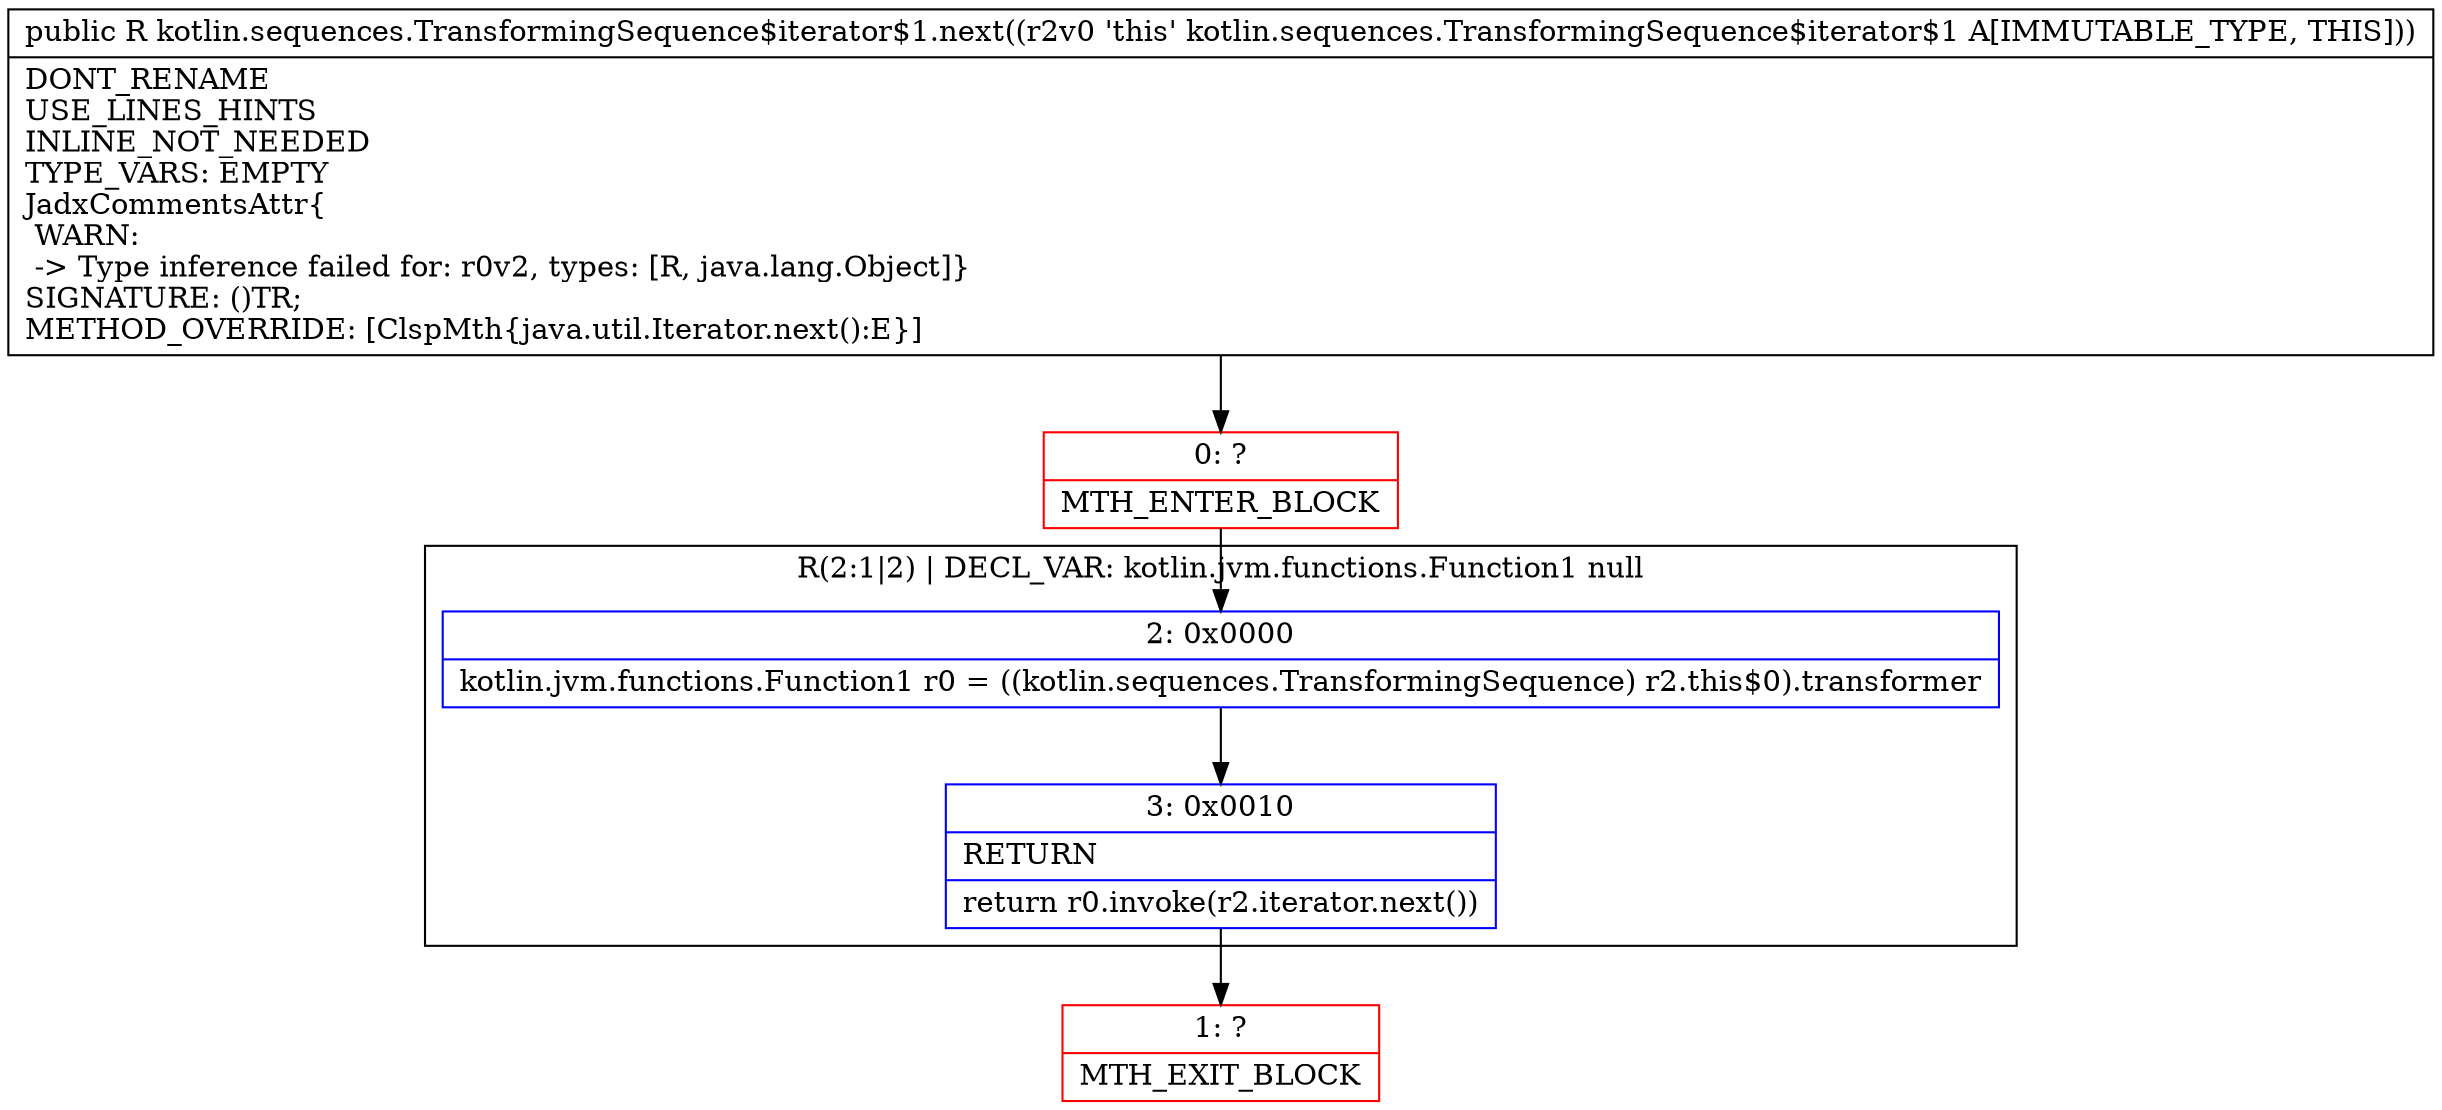 digraph "CFG forkotlin.sequences.TransformingSequence$iterator$1.next()Ljava\/lang\/Object;" {
subgraph cluster_Region_1426588488 {
label = "R(2:1|2) | DECL_VAR: kotlin.jvm.functions.Function1 null\l";
node [shape=record,color=blue];
Node_2 [shape=record,label="{2\:\ 0x0000|kotlin.jvm.functions.Function1 r0 = ((kotlin.sequences.TransformingSequence) r2.this$0).transformer\l}"];
Node_3 [shape=record,label="{3\:\ 0x0010|RETURN\l|return r0.invoke(r2.iterator.next())\l}"];
}
Node_0 [shape=record,color=red,label="{0\:\ ?|MTH_ENTER_BLOCK\l}"];
Node_1 [shape=record,color=red,label="{1\:\ ?|MTH_EXIT_BLOCK\l}"];
MethodNode[shape=record,label="{public R kotlin.sequences.TransformingSequence$iterator$1.next((r2v0 'this' kotlin.sequences.TransformingSequence$iterator$1 A[IMMUTABLE_TYPE, THIS]))  | DONT_RENAME\lUSE_LINES_HINTS\lINLINE_NOT_NEEDED\lTYPE_VARS: EMPTY\lJadxCommentsAttr\{\l WARN: \l \-\> Type inference failed for: r0v2, types: [R, java.lang.Object]\}\lSIGNATURE: ()TR;\lMETHOD_OVERRIDE: [ClspMth\{java.util.Iterator.next():E\}]\l}"];
MethodNode -> Node_0;Node_2 -> Node_3;
Node_3 -> Node_1;
Node_0 -> Node_2;
}

